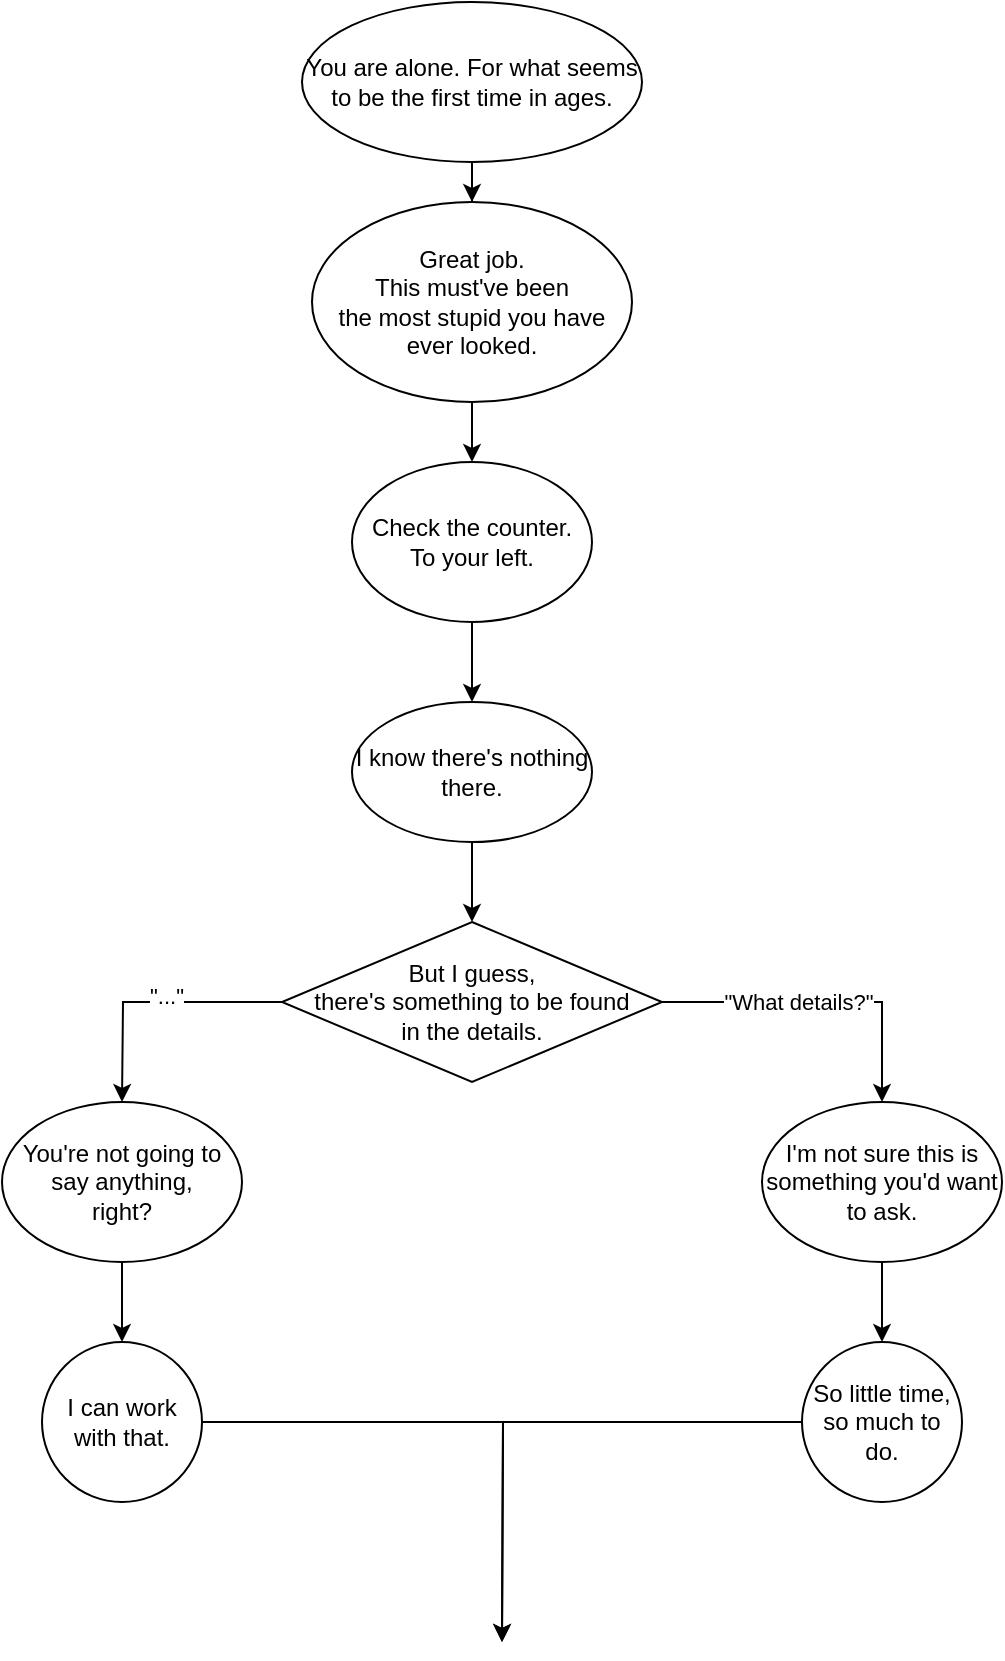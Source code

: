 <mxfile version="14.1.1" type="github">
  <diagram id="NHH0tB7brkYuIL4qMm8f" name="Page-1">
    <mxGraphModel dx="1102" dy="583" grid="1" gridSize="10" guides="1" tooltips="1" connect="1" arrows="1" fold="1" page="1" pageScale="1" pageWidth="850" pageHeight="1100" math="0" shadow="0">
      <root>
        <mxCell id="0" />
        <mxCell id="1" parent="0" />
        <mxCell id="UpWsM9MtzED6iARKIbIq-6" style="edgeStyle=orthogonalEdgeStyle;rounded=0;orthogonalLoop=1;jettySize=auto;html=1;entryX=0.5;entryY=0;entryDx=0;entryDy=0;" edge="1" parent="1" source="UpWsM9MtzED6iARKIbIq-1" target="UpWsM9MtzED6iARKIbIq-7">
          <mxGeometry relative="1" as="geometry">
            <mxPoint x="375" y="160" as="targetPoint" />
          </mxGeometry>
        </mxCell>
        <object label="You are alone. For what seems to be the first time in ages." id="UpWsM9MtzED6iARKIbIq-1">
          <mxCell style="ellipse;whiteSpace=wrap;html=1;" vertex="1" parent="1">
            <mxGeometry x="290" y="20" width="170" height="80" as="geometry" />
          </mxCell>
        </object>
        <mxCell id="UpWsM9MtzED6iARKIbIq-8" style="edgeStyle=orthogonalEdgeStyle;rounded=0;orthogonalLoop=1;jettySize=auto;html=1;" edge="1" parent="1" source="UpWsM9MtzED6iARKIbIq-7">
          <mxGeometry relative="1" as="geometry">
            <mxPoint x="375" y="250" as="targetPoint" />
          </mxGeometry>
        </mxCell>
        <mxCell id="UpWsM9MtzED6iARKIbIq-7" value="&lt;div&gt;Great job. &lt;br&gt;&lt;/div&gt;&lt;div&gt;This must&#39;ve been &lt;br&gt;&lt;/div&gt;&lt;div&gt;the most stupid you have ever looked.&lt;/div&gt;" style="ellipse;whiteSpace=wrap;html=1;" vertex="1" parent="1">
          <mxGeometry x="295" y="120" width="160" height="100" as="geometry" />
        </mxCell>
        <mxCell id="UpWsM9MtzED6iARKIbIq-11" style="edgeStyle=orthogonalEdgeStyle;rounded=0;orthogonalLoop=1;jettySize=auto;html=1;" edge="1" parent="1" source="UpWsM9MtzED6iARKIbIq-10">
          <mxGeometry relative="1" as="geometry">
            <mxPoint x="375" y="370" as="targetPoint" />
          </mxGeometry>
        </mxCell>
        <mxCell id="UpWsM9MtzED6iARKIbIq-10" value="&lt;div&gt;Check the counter.&lt;/div&gt;&lt;div&gt;To your left.&lt;/div&gt;" style="ellipse;whiteSpace=wrap;html=1;" vertex="1" parent="1">
          <mxGeometry x="315" y="250" width="120" height="80" as="geometry" />
        </mxCell>
        <mxCell id="UpWsM9MtzED6iARKIbIq-15" style="edgeStyle=orthogonalEdgeStyle;rounded=0;orthogonalLoop=1;jettySize=auto;html=1;" edge="1" parent="1" source="UpWsM9MtzED6iARKIbIq-14">
          <mxGeometry relative="1" as="geometry">
            <mxPoint x="375" y="480" as="targetPoint" />
          </mxGeometry>
        </mxCell>
        <mxCell id="UpWsM9MtzED6iARKIbIq-14" value="I know there&#39;s nothing there." style="ellipse;whiteSpace=wrap;html=1;" vertex="1" parent="1">
          <mxGeometry x="315" y="370" width="120" height="70" as="geometry" />
        </mxCell>
        <mxCell id="UpWsM9MtzED6iARKIbIq-17" style="edgeStyle=orthogonalEdgeStyle;rounded=0;orthogonalLoop=1;jettySize=auto;html=1;" edge="1" parent="1" source="UpWsM9MtzED6iARKIbIq-16">
          <mxGeometry relative="1" as="geometry">
            <mxPoint x="200" y="570" as="targetPoint" />
          </mxGeometry>
        </mxCell>
        <mxCell id="UpWsM9MtzED6iARKIbIq-21" value="&quot;...&quot;" style="edgeLabel;html=1;align=center;verticalAlign=middle;resizable=0;points=[];" vertex="1" connectable="0" parent="UpWsM9MtzED6iARKIbIq-17">
          <mxGeometry x="-0.108" y="-3" relative="1" as="geometry">
            <mxPoint as="offset" />
          </mxGeometry>
        </mxCell>
        <mxCell id="UpWsM9MtzED6iARKIbIq-18" style="edgeStyle=orthogonalEdgeStyle;rounded=0;orthogonalLoop=1;jettySize=auto;html=1;exitX=1;exitY=0.5;exitDx=0;exitDy=0;" edge="1" parent="1" source="UpWsM9MtzED6iARKIbIq-16" target="UpWsM9MtzED6iARKIbIq-20">
          <mxGeometry relative="1" as="geometry">
            <mxPoint x="520" y="570" as="targetPoint" />
            <Array as="points">
              <mxPoint x="580" y="520" />
            </Array>
          </mxGeometry>
        </mxCell>
        <mxCell id="UpWsM9MtzED6iARKIbIq-22" value="&quot;What details?&quot;" style="edgeLabel;html=1;align=center;verticalAlign=middle;resizable=0;points=[];" vertex="1" connectable="0" parent="UpWsM9MtzED6iARKIbIq-18">
          <mxGeometry x="-0.15" relative="1" as="geometry">
            <mxPoint as="offset" />
          </mxGeometry>
        </mxCell>
        <mxCell id="UpWsM9MtzED6iARKIbIq-16" value="&lt;div&gt;But I guess,&lt;br&gt;&lt;/div&gt;&lt;div&gt;there&#39;s something to be found&lt;/div&gt;&lt;div&gt;in the details.&lt;/div&gt;" style="rhombus;whiteSpace=wrap;html=1;" vertex="1" parent="1">
          <mxGeometry x="280" y="480" width="190" height="80" as="geometry" />
        </mxCell>
        <mxCell id="UpWsM9MtzED6iARKIbIq-23" style="edgeStyle=orthogonalEdgeStyle;rounded=0;orthogonalLoop=1;jettySize=auto;html=1;" edge="1" parent="1" source="UpWsM9MtzED6iARKIbIq-19">
          <mxGeometry relative="1" as="geometry">
            <mxPoint x="200" y="690" as="targetPoint" />
          </mxGeometry>
        </mxCell>
        <mxCell id="UpWsM9MtzED6iARKIbIq-19" value="&lt;div&gt;You&#39;re not going to say anything,&lt;/div&gt;&lt;div&gt;right?&lt;/div&gt;" style="ellipse;whiteSpace=wrap;html=1;" vertex="1" parent="1">
          <mxGeometry x="140" y="570" width="120" height="80" as="geometry" />
        </mxCell>
        <mxCell id="UpWsM9MtzED6iARKIbIq-26" style="edgeStyle=orthogonalEdgeStyle;rounded=0;orthogonalLoop=1;jettySize=auto;html=1;entryX=0.5;entryY=0;entryDx=0;entryDy=0;" edge="1" parent="1" source="UpWsM9MtzED6iARKIbIq-20" target="UpWsM9MtzED6iARKIbIq-25">
          <mxGeometry relative="1" as="geometry" />
        </mxCell>
        <mxCell id="UpWsM9MtzED6iARKIbIq-20" value="I&#39;m not sure this is something you&#39;d want to ask." style="ellipse;whiteSpace=wrap;html=1;" vertex="1" parent="1">
          <mxGeometry x="520" y="570" width="120" height="80" as="geometry" />
        </mxCell>
        <mxCell id="UpWsM9MtzED6iARKIbIq-27" style="edgeStyle=orthogonalEdgeStyle;rounded=0;orthogonalLoop=1;jettySize=auto;html=1;" edge="1" parent="1" source="UpWsM9MtzED6iARKIbIq-24">
          <mxGeometry relative="1" as="geometry">
            <mxPoint x="390" y="840" as="targetPoint" />
          </mxGeometry>
        </mxCell>
        <mxCell id="UpWsM9MtzED6iARKIbIq-24" value="I can work with that." style="ellipse;whiteSpace=wrap;html=1;aspect=fixed;" vertex="1" parent="1">
          <mxGeometry x="160" y="690" width="80" height="80" as="geometry" />
        </mxCell>
        <mxCell id="UpWsM9MtzED6iARKIbIq-28" style="edgeStyle=orthogonalEdgeStyle;rounded=0;orthogonalLoop=1;jettySize=auto;html=1;" edge="1" parent="1" source="UpWsM9MtzED6iARKIbIq-25">
          <mxGeometry relative="1" as="geometry">
            <mxPoint x="390" y="840" as="targetPoint" />
          </mxGeometry>
        </mxCell>
        <mxCell id="UpWsM9MtzED6iARKIbIq-25" value="So little time, so much to do." style="ellipse;whiteSpace=wrap;html=1;aspect=fixed;" vertex="1" parent="1">
          <mxGeometry x="540" y="690" width="80" height="80" as="geometry" />
        </mxCell>
      </root>
    </mxGraphModel>
  </diagram>
</mxfile>
